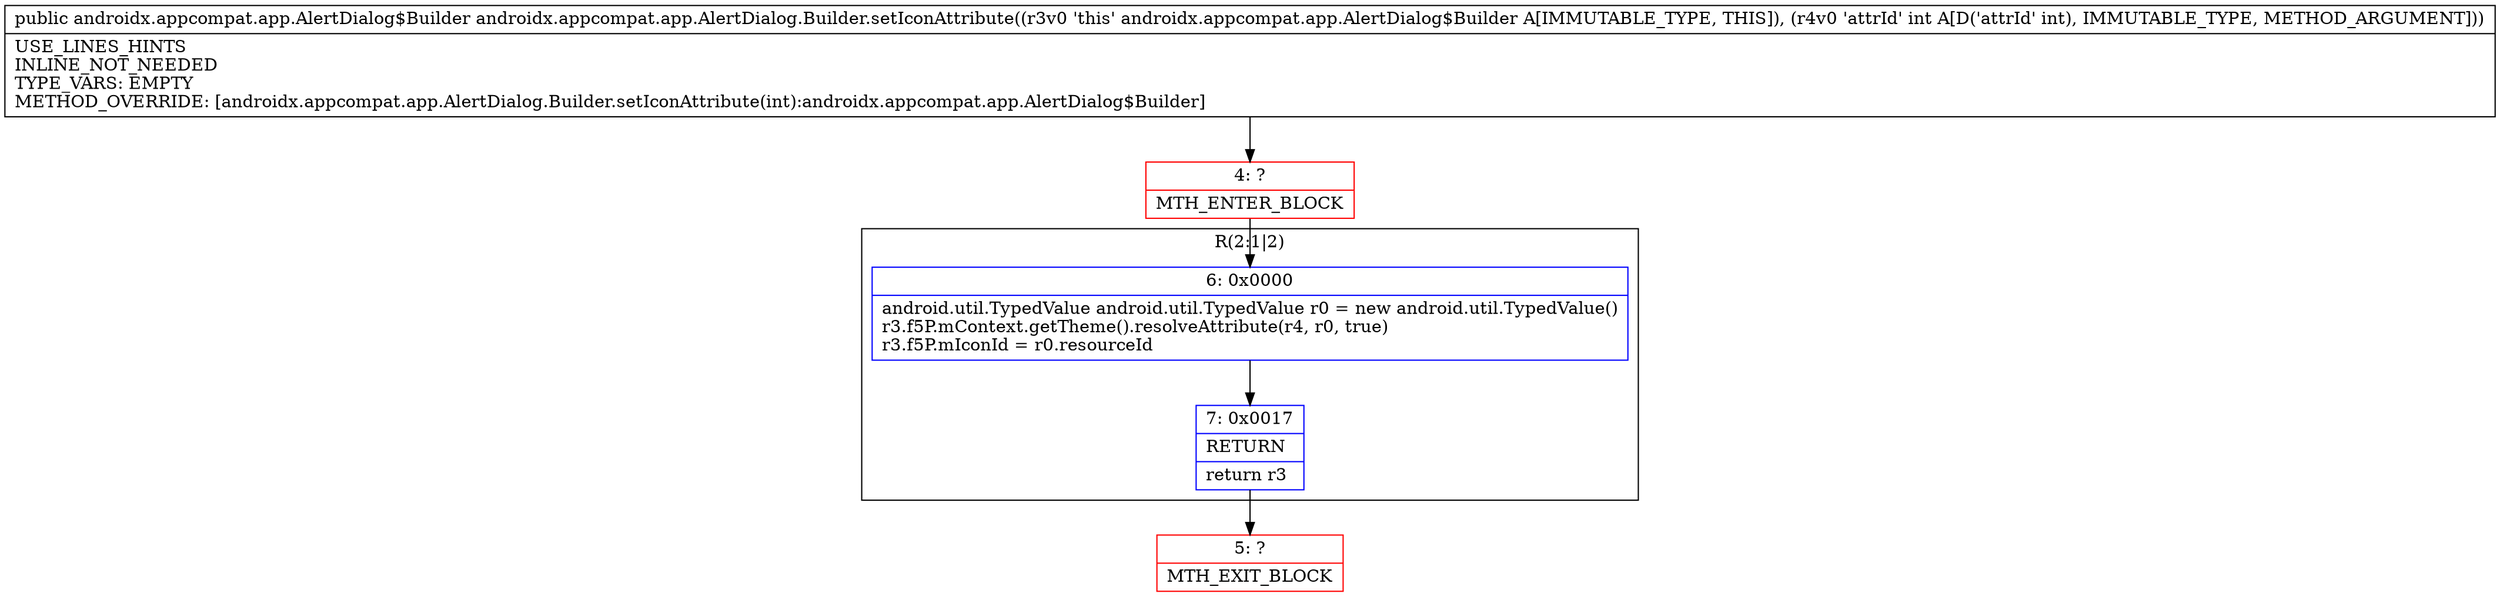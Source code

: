 digraph "CFG forandroidx.appcompat.app.AlertDialog.Builder.setIconAttribute(I)Landroidx\/appcompat\/app\/AlertDialog$Builder;" {
subgraph cluster_Region_1112143642 {
label = "R(2:1|2)";
node [shape=record,color=blue];
Node_6 [shape=record,label="{6\:\ 0x0000|android.util.TypedValue android.util.TypedValue r0 = new android.util.TypedValue()\lr3.f5P.mContext.getTheme().resolveAttribute(r4, r0, true)\lr3.f5P.mIconId = r0.resourceId\l}"];
Node_7 [shape=record,label="{7\:\ 0x0017|RETURN\l|return r3\l}"];
}
Node_4 [shape=record,color=red,label="{4\:\ ?|MTH_ENTER_BLOCK\l}"];
Node_5 [shape=record,color=red,label="{5\:\ ?|MTH_EXIT_BLOCK\l}"];
MethodNode[shape=record,label="{public androidx.appcompat.app.AlertDialog$Builder androidx.appcompat.app.AlertDialog.Builder.setIconAttribute((r3v0 'this' androidx.appcompat.app.AlertDialog$Builder A[IMMUTABLE_TYPE, THIS]), (r4v0 'attrId' int A[D('attrId' int), IMMUTABLE_TYPE, METHOD_ARGUMENT]))  | USE_LINES_HINTS\lINLINE_NOT_NEEDED\lTYPE_VARS: EMPTY\lMETHOD_OVERRIDE: [androidx.appcompat.app.AlertDialog.Builder.setIconAttribute(int):androidx.appcompat.app.AlertDialog$Builder]\l}"];
MethodNode -> Node_4;Node_6 -> Node_7;
Node_7 -> Node_5;
Node_4 -> Node_6;
}

